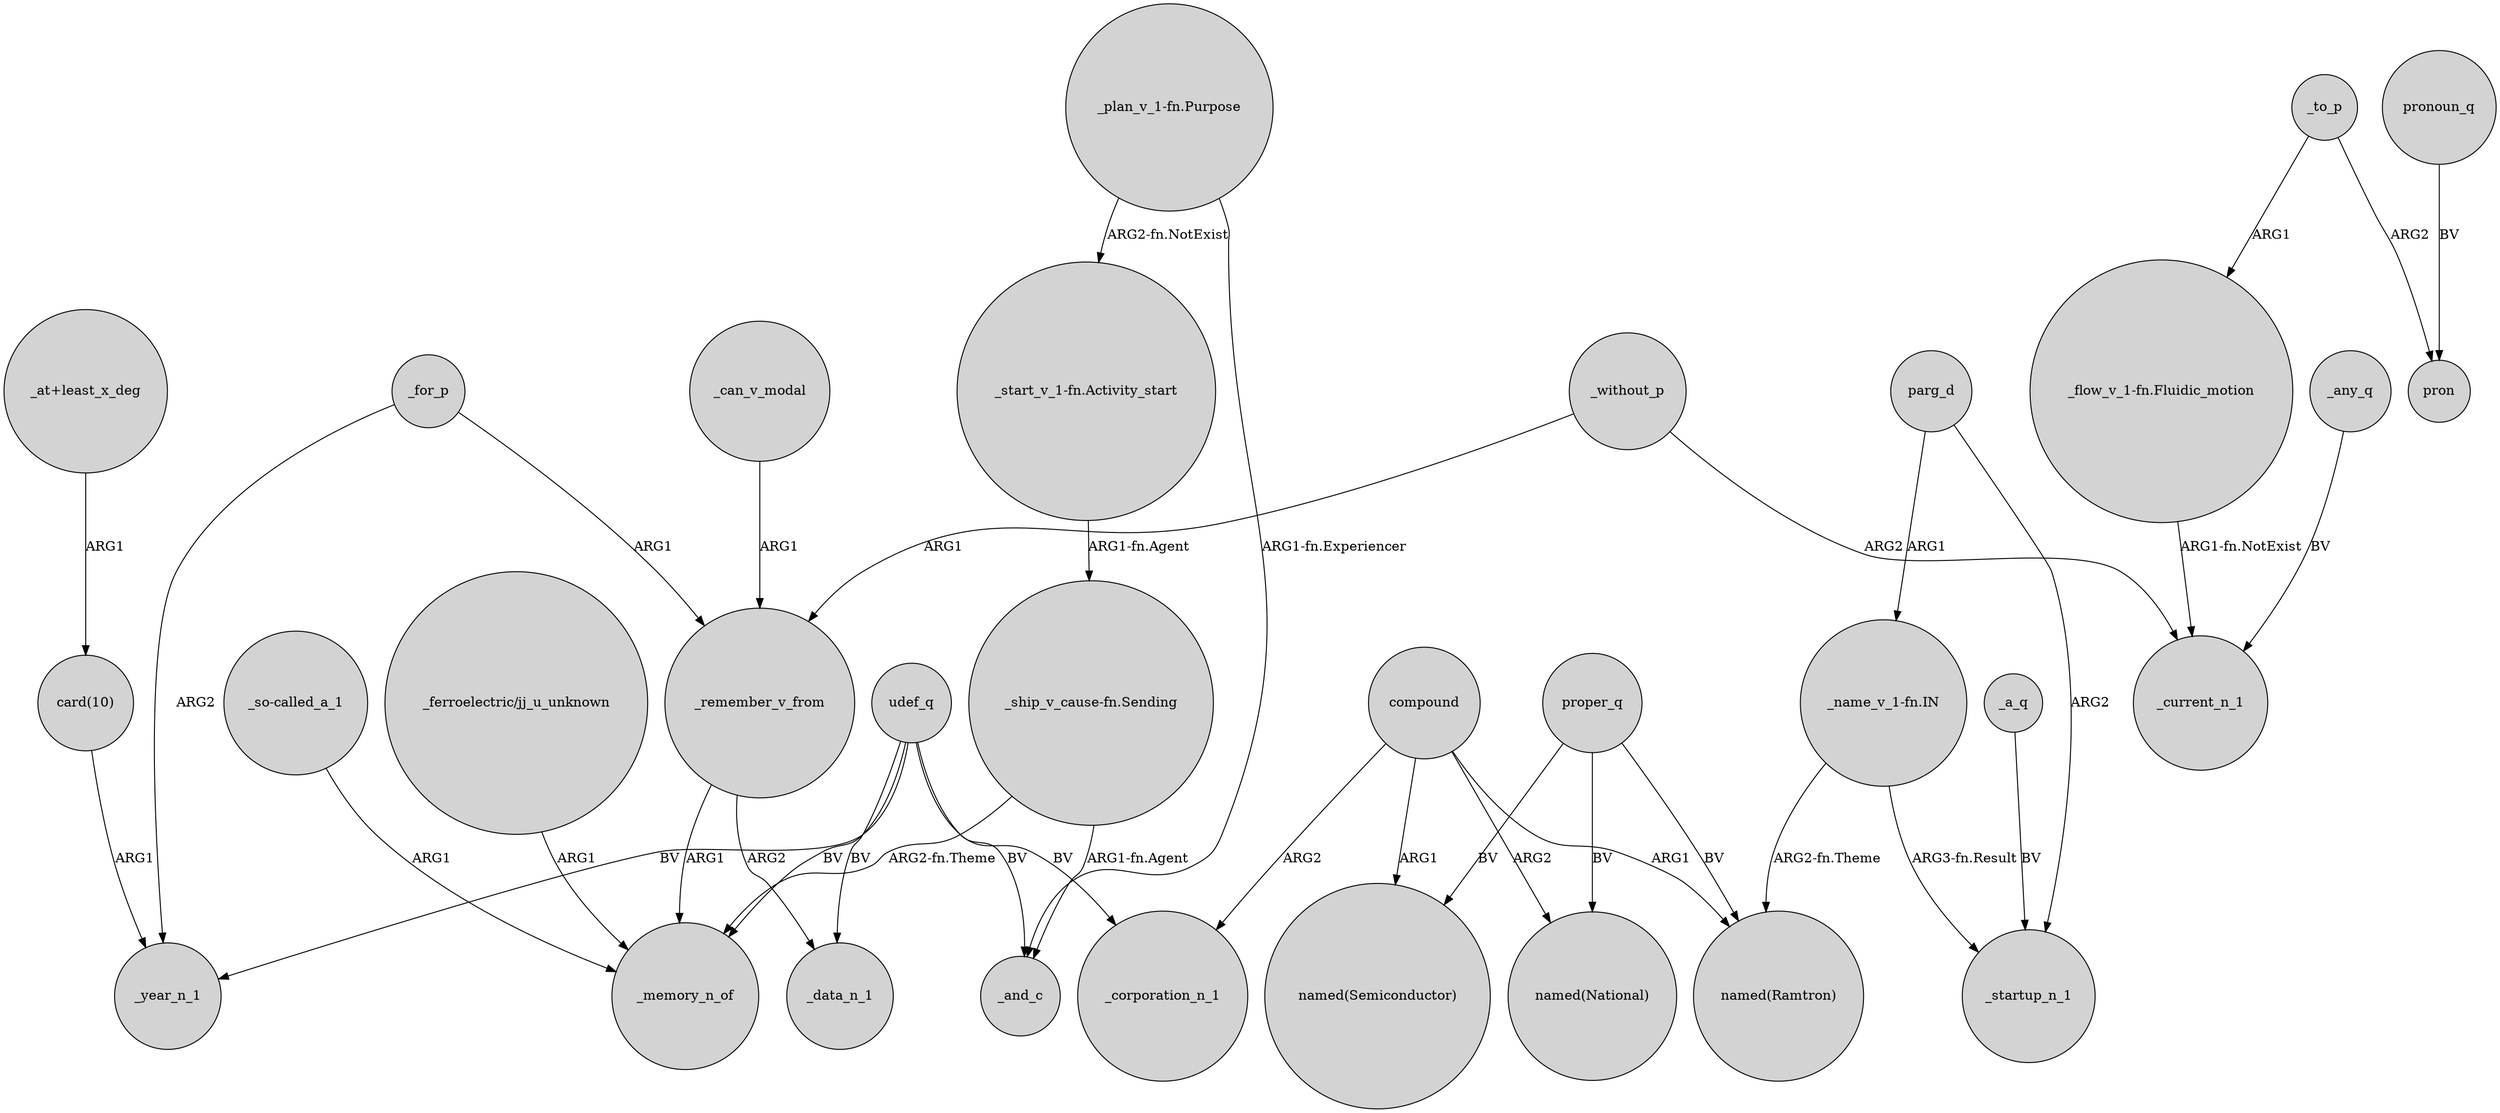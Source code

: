 digraph {
	node [shape=circle style=filled]
	"_so-called_a_1" -> _memory_n_of [label=ARG1]
	"_at+least_x_deg" -> "card(10)" [label=ARG1]
	_for_p -> _year_n_1 [label=ARG2]
	_remember_v_from -> _data_n_1 [label=ARG2]
	"_flow_v_1-fn.Fluidic_motion" -> _current_n_1 [label="ARG1-fn.NotExist"]
	proper_q -> "named(Semiconductor)" [label=BV]
	proper_q -> "named(Ramtron)" [label=BV]
	_for_p -> _remember_v_from [label=ARG1]
	compound -> _corporation_n_1 [label=ARG2]
	compound -> "named(Semiconductor)" [label=ARG1]
	_a_q -> _startup_n_1 [label=BV]
	_remember_v_from -> _memory_n_of [label=ARG1]
	"_plan_v_1-fn.Purpose" -> _and_c [label="ARG1-fn.Experiencer"]
	parg_d -> _startup_n_1 [label=ARG2]
	"_ship_v_cause-fn.Sending" -> _and_c [label="ARG1-fn.Agent"]
	"card(10)" -> _year_n_1 [label=ARG1]
	udef_q -> _memory_n_of [label=BV]
	"_ferroelectric/jj_u_unknown" -> _memory_n_of [label=ARG1]
	compound -> "named(National)" [label=ARG2]
	udef_q -> _corporation_n_1 [label=BV]
	_without_p -> _remember_v_from [label=ARG1]
	pronoun_q -> pron [label=BV]
	_any_q -> _current_n_1 [label=BV]
	udef_q -> _data_n_1 [label=BV]
	_without_p -> _current_n_1 [label=ARG2]
	"_plan_v_1-fn.Purpose" -> "_start_v_1-fn.Activity_start" [label="ARG2-fn.NotExist"]
	"_ship_v_cause-fn.Sending" -> _memory_n_of [label="ARG2-fn.Theme"]
	_to_p -> "_flow_v_1-fn.Fluidic_motion" [label=ARG1]
	"_name_v_1-fn.IN" -> "named(Ramtron)" [label="ARG2-fn.Theme"]
	compound -> "named(Ramtron)" [label=ARG1]
	udef_q -> _year_n_1 [label=BV]
	proper_q -> "named(National)" [label=BV]
	"_start_v_1-fn.Activity_start" -> "_ship_v_cause-fn.Sending" [label="ARG1-fn.Agent"]
	_can_v_modal -> _remember_v_from [label=ARG1]
	udef_q -> _and_c [label=BV]
	"_name_v_1-fn.IN" -> _startup_n_1 [label="ARG3-fn.Result"]
	_to_p -> pron [label=ARG2]
	parg_d -> "_name_v_1-fn.IN" [label=ARG1]
}
